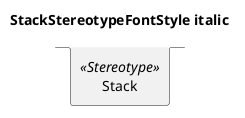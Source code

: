 @startuml
'!include ../../../plantuml-styles/plantuml-ae-skinparam-ex.iuml

skinparam StackStereotypeFontStyle italic

title StackStereotypeFontStyle italic

stack Stack <<Stereotype>>
@enduml